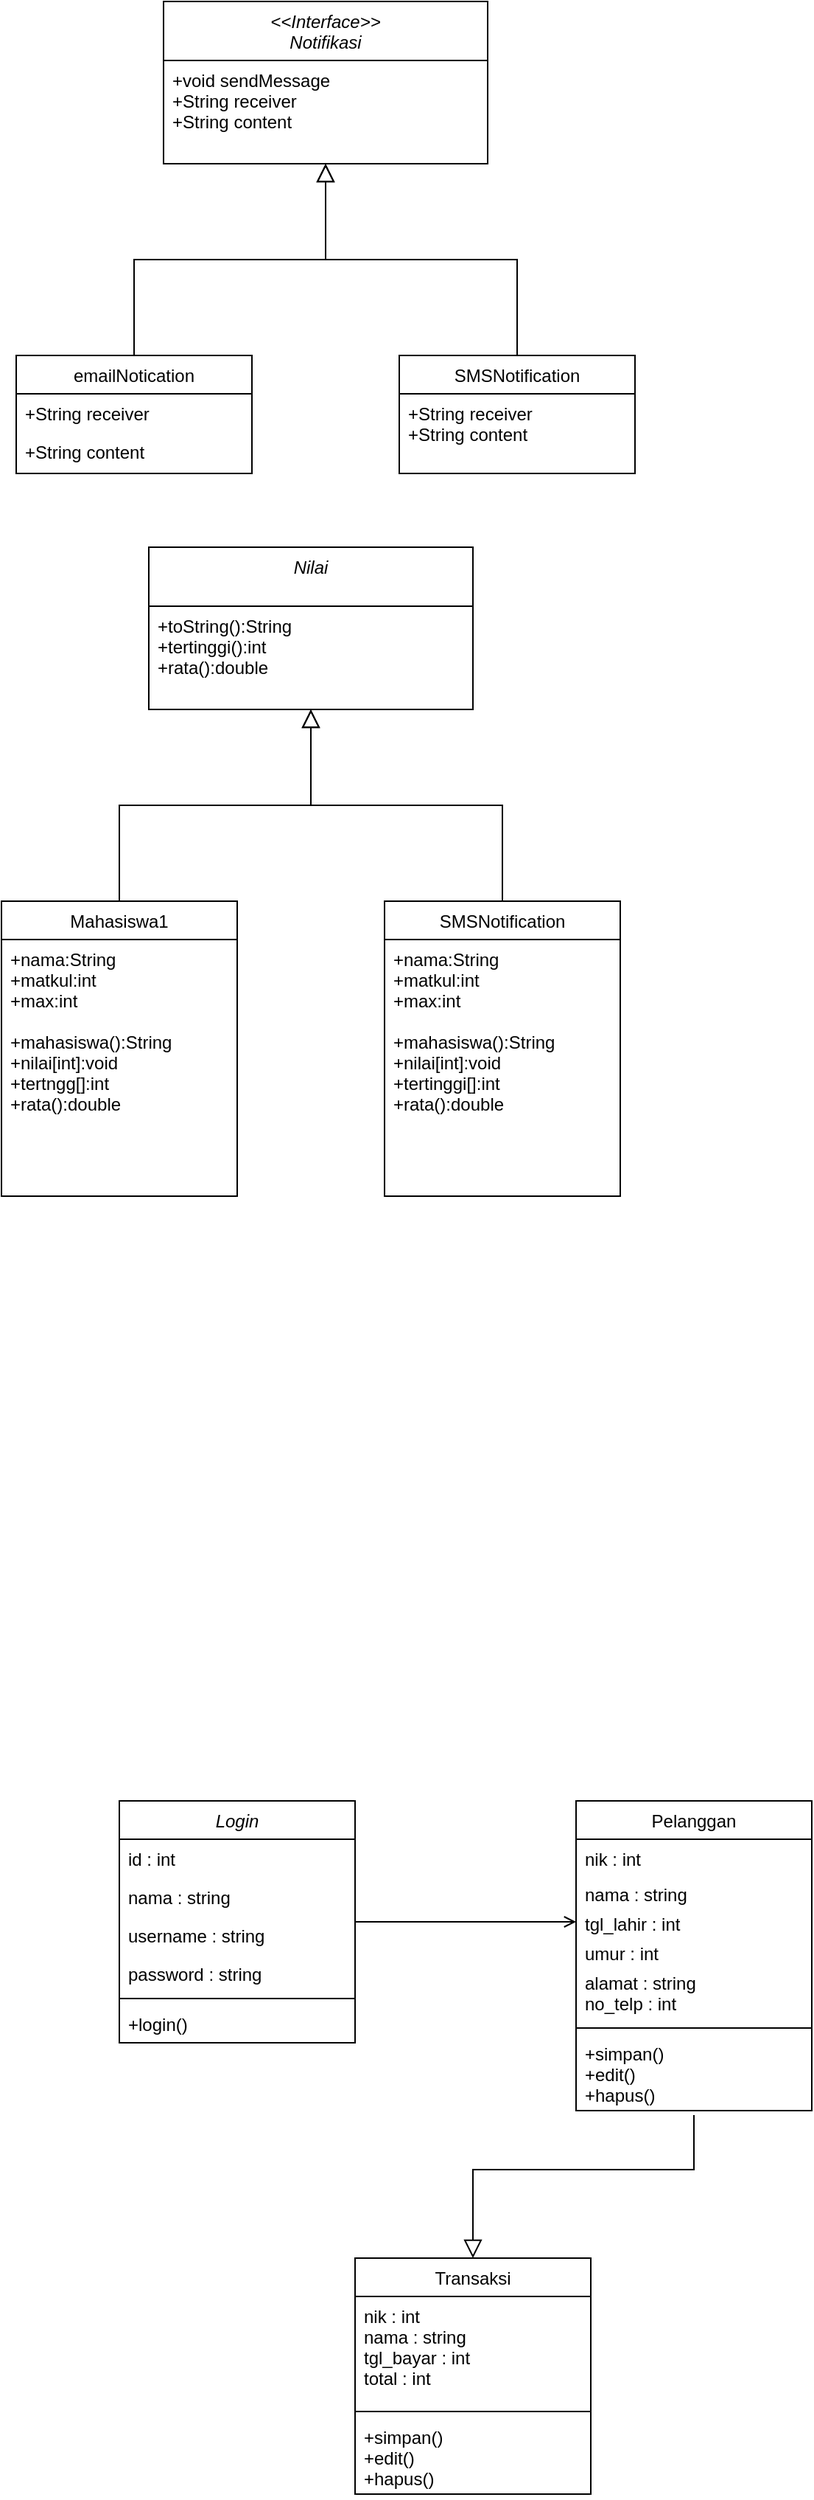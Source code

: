 <mxfile version="14.7.6" type="github">
  <diagram id="C5RBs43oDa-KdzZeNtuy" name="Page-1">
    <mxGraphModel dx="1217" dy="484" grid="1" gridSize="10" guides="1" tooltips="1" connect="1" arrows="1" fold="1" page="1" pageScale="1" pageWidth="827" pageHeight="1169" background="#ffffff" math="0" shadow="0">
      <root>
        <mxCell id="WIyWlLk6GJQsqaUBKTNV-0" />
        <mxCell id="WIyWlLk6GJQsqaUBKTNV-1" parent="WIyWlLk6GJQsqaUBKTNV-0" />
        <mxCell id="zkfFHV4jXpPFQw0GAbJ--0" value="&lt;&lt;Interface&gt;&gt;&#xa;Notifikasi" style="swimlane;fontStyle=2;align=center;verticalAlign=top;childLayout=stackLayout;horizontal=1;startSize=40;horizontalStack=0;resizeParent=1;resizeLast=0;collapsible=1;marginBottom=0;rounded=0;shadow=0;strokeWidth=1;" parent="WIyWlLk6GJQsqaUBKTNV-1" vertex="1">
          <mxGeometry x="220" y="120" width="220" height="110" as="geometry">
            <mxRectangle x="230" y="140" width="160" height="26" as="alternateBounds" />
          </mxGeometry>
        </mxCell>
        <mxCell id="zkfFHV4jXpPFQw0GAbJ--1" value="+void sendMessage&#xa;+String receiver&#xa;+String content" style="text;align=left;verticalAlign=top;spacingLeft=4;spacingRight=4;overflow=hidden;rotatable=0;points=[[0,0.5],[1,0.5]];portConstraint=eastwest;" parent="zkfFHV4jXpPFQw0GAbJ--0" vertex="1">
          <mxGeometry y="40" width="220" height="60" as="geometry" />
        </mxCell>
        <mxCell id="zkfFHV4jXpPFQw0GAbJ--6" value="emailNotication" style="swimlane;fontStyle=0;align=center;verticalAlign=top;childLayout=stackLayout;horizontal=1;startSize=26;horizontalStack=0;resizeParent=1;resizeLast=0;collapsible=1;marginBottom=0;rounded=0;shadow=0;strokeWidth=1;" parent="WIyWlLk6GJQsqaUBKTNV-1" vertex="1">
          <mxGeometry x="120" y="360" width="160" height="80" as="geometry">
            <mxRectangle x="130" y="380" width="160" height="26" as="alternateBounds" />
          </mxGeometry>
        </mxCell>
        <mxCell id="zkfFHV4jXpPFQw0GAbJ--7" value="+String receiver" style="text;align=left;verticalAlign=top;spacingLeft=4;spacingRight=4;overflow=hidden;rotatable=0;points=[[0,0.5],[1,0.5]];portConstraint=eastwest;" parent="zkfFHV4jXpPFQw0GAbJ--6" vertex="1">
          <mxGeometry y="26" width="160" height="26" as="geometry" />
        </mxCell>
        <mxCell id="zkfFHV4jXpPFQw0GAbJ--8" value="+String content" style="text;align=left;verticalAlign=top;spacingLeft=4;spacingRight=4;overflow=hidden;rotatable=0;points=[[0,0.5],[1,0.5]];portConstraint=eastwest;rounded=0;shadow=0;html=0;" parent="zkfFHV4jXpPFQw0GAbJ--6" vertex="1">
          <mxGeometry y="52" width="160" height="26" as="geometry" />
        </mxCell>
        <mxCell id="zkfFHV4jXpPFQw0GAbJ--12" value="" style="endArrow=block;endSize=10;endFill=0;shadow=0;strokeWidth=1;rounded=0;edgeStyle=elbowEdgeStyle;elbow=vertical;" parent="WIyWlLk6GJQsqaUBKTNV-1" source="zkfFHV4jXpPFQw0GAbJ--6" target="zkfFHV4jXpPFQw0GAbJ--0" edge="1">
          <mxGeometry width="160" relative="1" as="geometry">
            <mxPoint x="200" y="203" as="sourcePoint" />
            <mxPoint x="200" y="203" as="targetPoint" />
          </mxGeometry>
        </mxCell>
        <mxCell id="zkfFHV4jXpPFQw0GAbJ--13" value="SMSNotification" style="swimlane;fontStyle=0;align=center;verticalAlign=top;childLayout=stackLayout;horizontal=1;startSize=26;horizontalStack=0;resizeParent=1;resizeLast=0;collapsible=1;marginBottom=0;rounded=0;shadow=0;strokeWidth=1;" parent="WIyWlLk6GJQsqaUBKTNV-1" vertex="1">
          <mxGeometry x="380" y="360" width="160" height="80" as="geometry">
            <mxRectangle x="340" y="380" width="170" height="26" as="alternateBounds" />
          </mxGeometry>
        </mxCell>
        <mxCell id="zkfFHV4jXpPFQw0GAbJ--14" value="+String receiver&#xa;+String content&#xa;" style="text;align=left;verticalAlign=top;spacingLeft=4;spacingRight=4;overflow=hidden;rotatable=0;points=[[0,0.5],[1,0.5]];portConstraint=eastwest;" parent="zkfFHV4jXpPFQw0GAbJ--13" vertex="1">
          <mxGeometry y="26" width="160" height="54" as="geometry" />
        </mxCell>
        <mxCell id="zkfFHV4jXpPFQw0GAbJ--16" value="" style="endArrow=block;endSize=10;endFill=0;shadow=0;strokeWidth=1;rounded=0;edgeStyle=elbowEdgeStyle;elbow=vertical;" parent="WIyWlLk6GJQsqaUBKTNV-1" source="zkfFHV4jXpPFQw0GAbJ--13" target="zkfFHV4jXpPFQw0GAbJ--0" edge="1">
          <mxGeometry width="160" relative="1" as="geometry">
            <mxPoint x="210" y="373" as="sourcePoint" />
            <mxPoint x="310" y="271" as="targetPoint" />
          </mxGeometry>
        </mxCell>
        <mxCell id="A65Cg4MGlQSRs5PxN_I4-0" value="Nilai" style="swimlane;fontStyle=2;align=center;verticalAlign=top;childLayout=stackLayout;horizontal=1;startSize=40;horizontalStack=0;resizeParent=1;resizeLast=0;collapsible=1;marginBottom=0;rounded=0;shadow=0;strokeWidth=1;" parent="WIyWlLk6GJQsqaUBKTNV-1" vertex="1">
          <mxGeometry x="210" y="490" width="220" height="110" as="geometry">
            <mxRectangle x="230" y="140" width="160" height="26" as="alternateBounds" />
          </mxGeometry>
        </mxCell>
        <mxCell id="A65Cg4MGlQSRs5PxN_I4-1" value="+toString():String&#xa;+tertinggi():int&#xa;+rata():double" style="text;align=left;verticalAlign=top;spacingLeft=4;spacingRight=4;overflow=hidden;rotatable=0;points=[[0,0.5],[1,0.5]];portConstraint=eastwest;" parent="A65Cg4MGlQSRs5PxN_I4-0" vertex="1">
          <mxGeometry y="40" width="220" height="60" as="geometry" />
        </mxCell>
        <mxCell id="A65Cg4MGlQSRs5PxN_I4-2" value="Mahasiswa1" style="swimlane;fontStyle=0;align=center;verticalAlign=top;childLayout=stackLayout;horizontal=1;startSize=26;horizontalStack=0;resizeParent=1;resizeLast=0;collapsible=1;marginBottom=0;rounded=0;shadow=0;strokeWidth=1;" parent="WIyWlLk6GJQsqaUBKTNV-1" vertex="1">
          <mxGeometry x="110" y="730" width="160" height="200" as="geometry">
            <mxRectangle x="130" y="380" width="160" height="26" as="alternateBounds" />
          </mxGeometry>
        </mxCell>
        <mxCell id="A65Cg4MGlQSRs5PxN_I4-3" value="+nama:String&#xa;+matkul:int&#xa;+max:int&#xa;&#xa;+mahasiswa():String&#xa;+nilai[int]:void&#xa;+tertngg[]:int&#xa;+rata():double" style="text;align=left;verticalAlign=top;spacingLeft=4;spacingRight=4;overflow=hidden;rotatable=0;points=[[0,0.5],[1,0.5]];portConstraint=eastwest;" parent="A65Cg4MGlQSRs5PxN_I4-2" vertex="1">
          <mxGeometry y="26" width="160" height="144" as="geometry" />
        </mxCell>
        <mxCell id="A65Cg4MGlQSRs5PxN_I4-5" value="" style="endArrow=block;endSize=10;endFill=0;shadow=0;strokeWidth=1;rounded=0;edgeStyle=elbowEdgeStyle;elbow=vertical;" parent="WIyWlLk6GJQsqaUBKTNV-1" source="A65Cg4MGlQSRs5PxN_I4-2" target="A65Cg4MGlQSRs5PxN_I4-0" edge="1">
          <mxGeometry width="160" relative="1" as="geometry">
            <mxPoint x="190" y="573" as="sourcePoint" />
            <mxPoint x="190" y="573" as="targetPoint" />
          </mxGeometry>
        </mxCell>
        <mxCell id="A65Cg4MGlQSRs5PxN_I4-6" value="SMSNotification" style="swimlane;fontStyle=0;align=center;verticalAlign=top;childLayout=stackLayout;horizontal=1;startSize=26;horizontalStack=0;resizeParent=1;resizeLast=0;collapsible=1;marginBottom=0;rounded=0;shadow=0;strokeWidth=1;" parent="WIyWlLk6GJQsqaUBKTNV-1" vertex="1">
          <mxGeometry x="370" y="730" width="160" height="200" as="geometry">
            <mxRectangle x="340" y="380" width="170" height="26" as="alternateBounds" />
          </mxGeometry>
        </mxCell>
        <mxCell id="A65Cg4MGlQSRs5PxN_I4-7" value="+nama:String&#xa;+matkul:int&#xa;+max:int&#xa;&#xa;+mahasiswa():String&#xa;+nilai[int]:void&#xa;+tertinggi[]:int&#xa;+rata():double" style="text;align=left;verticalAlign=top;spacingLeft=4;spacingRight=4;overflow=hidden;rotatable=0;points=[[0,0.5],[1,0.5]];portConstraint=eastwest;" parent="A65Cg4MGlQSRs5PxN_I4-6" vertex="1">
          <mxGeometry y="26" width="160" height="174" as="geometry" />
        </mxCell>
        <mxCell id="A65Cg4MGlQSRs5PxN_I4-8" value="" style="endArrow=block;endSize=10;endFill=0;shadow=0;strokeWidth=1;rounded=0;edgeStyle=elbowEdgeStyle;elbow=vertical;" parent="WIyWlLk6GJQsqaUBKTNV-1" source="A65Cg4MGlQSRs5PxN_I4-6" target="A65Cg4MGlQSRs5PxN_I4-0" edge="1">
          <mxGeometry width="160" relative="1" as="geometry">
            <mxPoint x="200" y="743" as="sourcePoint" />
            <mxPoint x="300" y="641" as="targetPoint" />
          </mxGeometry>
        </mxCell>
        <mxCell id="wCT5AZAxoWN_kYEEsqGL-0" value="Login" style="swimlane;fontStyle=2;align=center;verticalAlign=top;childLayout=stackLayout;horizontal=1;startSize=26;horizontalStack=0;resizeParent=1;resizeLast=0;collapsible=1;marginBottom=0;rounded=0;shadow=0;strokeWidth=1;" vertex="1" parent="WIyWlLk6GJQsqaUBKTNV-1">
          <mxGeometry x="190" y="1340" width="160" height="164" as="geometry">
            <mxRectangle x="230" y="140" width="160" height="26" as="alternateBounds" />
          </mxGeometry>
        </mxCell>
        <mxCell id="wCT5AZAxoWN_kYEEsqGL-1" value="id : int" style="text;align=left;verticalAlign=top;spacingLeft=4;spacingRight=4;overflow=hidden;rotatable=0;points=[[0,0.5],[1,0.5]];portConstraint=eastwest;" vertex="1" parent="wCT5AZAxoWN_kYEEsqGL-0">
          <mxGeometry y="26" width="160" height="26" as="geometry" />
        </mxCell>
        <mxCell id="wCT5AZAxoWN_kYEEsqGL-2" value="nama : string" style="text;align=left;verticalAlign=top;spacingLeft=4;spacingRight=4;overflow=hidden;rotatable=0;points=[[0,0.5],[1,0.5]];portConstraint=eastwest;rounded=0;shadow=0;html=0;" vertex="1" parent="wCT5AZAxoWN_kYEEsqGL-0">
          <mxGeometry y="52" width="160" height="26" as="geometry" />
        </mxCell>
        <mxCell id="wCT5AZAxoWN_kYEEsqGL-30" value="username : string" style="text;align=left;verticalAlign=top;spacingLeft=4;spacingRight=4;overflow=hidden;rotatable=0;points=[[0,0.5],[1,0.5]];portConstraint=eastwest;rounded=0;shadow=0;html=0;" vertex="1" parent="wCT5AZAxoWN_kYEEsqGL-0">
          <mxGeometry y="78" width="160" height="26" as="geometry" />
        </mxCell>
        <mxCell id="wCT5AZAxoWN_kYEEsqGL-3" value="password : string" style="text;align=left;verticalAlign=top;spacingLeft=4;spacingRight=4;overflow=hidden;rotatable=0;points=[[0,0.5],[1,0.5]];portConstraint=eastwest;rounded=0;shadow=0;html=0;" vertex="1" parent="wCT5AZAxoWN_kYEEsqGL-0">
          <mxGeometry y="104" width="160" height="26" as="geometry" />
        </mxCell>
        <mxCell id="wCT5AZAxoWN_kYEEsqGL-4" value="" style="line;html=1;strokeWidth=1;align=left;verticalAlign=middle;spacingTop=-1;spacingLeft=3;spacingRight=3;rotatable=0;labelPosition=right;points=[];portConstraint=eastwest;" vertex="1" parent="wCT5AZAxoWN_kYEEsqGL-0">
          <mxGeometry y="130" width="160" height="8" as="geometry" />
        </mxCell>
        <mxCell id="wCT5AZAxoWN_kYEEsqGL-5" value="+login()" style="text;align=left;verticalAlign=top;spacingLeft=4;spacingRight=4;overflow=hidden;rotatable=0;points=[[0,0.5],[1,0.5]];portConstraint=eastwest;" vertex="1" parent="wCT5AZAxoWN_kYEEsqGL-0">
          <mxGeometry y="138" width="160" height="26" as="geometry" />
        </mxCell>
        <mxCell id="wCT5AZAxoWN_kYEEsqGL-6" value="Transaksi" style="swimlane;fontStyle=0;align=center;verticalAlign=top;childLayout=stackLayout;horizontal=1;startSize=26;horizontalStack=0;resizeParent=1;resizeLast=0;collapsible=1;marginBottom=0;rounded=0;shadow=0;strokeWidth=1;" vertex="1" parent="WIyWlLk6GJQsqaUBKTNV-1">
          <mxGeometry x="350" y="1650" width="160" height="160" as="geometry">
            <mxRectangle x="130" y="380" width="160" height="26" as="alternateBounds" />
          </mxGeometry>
        </mxCell>
        <mxCell id="wCT5AZAxoWN_kYEEsqGL-7" value="nik : int&#xa;nama : string&#xa;tgl_bayar : int&#xa;total : int&#xa;" style="text;align=left;verticalAlign=top;spacingLeft=4;spacingRight=4;overflow=hidden;rotatable=0;points=[[0,0.5],[1,0.5]];portConstraint=eastwest;" vertex="1" parent="wCT5AZAxoWN_kYEEsqGL-6">
          <mxGeometry y="26" width="160" height="74" as="geometry" />
        </mxCell>
        <mxCell id="wCT5AZAxoWN_kYEEsqGL-9" value="" style="line;html=1;strokeWidth=1;align=left;verticalAlign=middle;spacingTop=-1;spacingLeft=3;spacingRight=3;rotatable=0;labelPosition=right;points=[];portConstraint=eastwest;" vertex="1" parent="wCT5AZAxoWN_kYEEsqGL-6">
          <mxGeometry y="100" width="160" height="8" as="geometry" />
        </mxCell>
        <mxCell id="wCT5AZAxoWN_kYEEsqGL-11" value="+simpan()&#xa;+edit()&#xa;+hapus()" style="text;align=left;verticalAlign=top;spacingLeft=4;spacingRight=4;overflow=hidden;rotatable=0;points=[[0,0.5],[1,0.5]];portConstraint=eastwest;" vertex="1" parent="wCT5AZAxoWN_kYEEsqGL-6">
          <mxGeometry y="108" width="160" height="52" as="geometry" />
        </mxCell>
        <mxCell id="wCT5AZAxoWN_kYEEsqGL-12" value="" style="endArrow=block;endSize=10;endFill=0;shadow=0;strokeWidth=1;rounded=0;edgeStyle=elbowEdgeStyle;elbow=vertical;entryX=0.5;entryY=0;entryDx=0;entryDy=0;" edge="1" parent="WIyWlLk6GJQsqaUBKTNV-1" target="wCT5AZAxoWN_kYEEsqGL-6">
          <mxGeometry width="160" relative="1" as="geometry">
            <mxPoint x="580" y="1553" as="sourcePoint" />
            <mxPoint x="170" y="1423" as="targetPoint" />
            <Array as="points">
              <mxPoint x="510" y="1590" />
            </Array>
          </mxGeometry>
        </mxCell>
        <mxCell id="wCT5AZAxoWN_kYEEsqGL-17" value="Pelanggan" style="swimlane;fontStyle=0;align=center;verticalAlign=top;childLayout=stackLayout;horizontal=1;startSize=26;horizontalStack=0;resizeParent=1;resizeLast=0;collapsible=1;marginBottom=0;rounded=0;shadow=0;strokeWidth=1;" vertex="1" parent="WIyWlLk6GJQsqaUBKTNV-1">
          <mxGeometry x="500" y="1340" width="160" height="210" as="geometry">
            <mxRectangle x="500" y="1340" width="160" height="26" as="alternateBounds" />
          </mxGeometry>
        </mxCell>
        <mxCell id="wCT5AZAxoWN_kYEEsqGL-18" value="nik : int" style="text;align=left;verticalAlign=top;spacingLeft=4;spacingRight=4;overflow=hidden;rotatable=0;points=[[0,0.5],[1,0.5]];portConstraint=eastwest;" vertex="1" parent="wCT5AZAxoWN_kYEEsqGL-17">
          <mxGeometry y="26" width="160" height="24" as="geometry" />
        </mxCell>
        <mxCell id="wCT5AZAxoWN_kYEEsqGL-19" value="nama : string" style="text;align=left;verticalAlign=top;spacingLeft=4;spacingRight=4;overflow=hidden;rotatable=0;points=[[0,0.5],[1,0.5]];portConstraint=eastwest;rounded=0;shadow=0;html=0;" vertex="1" parent="wCT5AZAxoWN_kYEEsqGL-17">
          <mxGeometry y="50" width="160" height="20" as="geometry" />
        </mxCell>
        <mxCell id="wCT5AZAxoWN_kYEEsqGL-20" value="tgl_lahir : int" style="text;align=left;verticalAlign=top;spacingLeft=4;spacingRight=4;overflow=hidden;rotatable=0;points=[[0,0.5],[1,0.5]];portConstraint=eastwest;rounded=0;shadow=0;html=0;" vertex="1" parent="wCT5AZAxoWN_kYEEsqGL-17">
          <mxGeometry y="70" width="160" height="20" as="geometry" />
        </mxCell>
        <mxCell id="wCT5AZAxoWN_kYEEsqGL-21" value="umur : int" style="text;align=left;verticalAlign=top;spacingLeft=4;spacingRight=4;overflow=hidden;rotatable=0;points=[[0,0.5],[1,0.5]];portConstraint=eastwest;rounded=0;shadow=0;html=0;" vertex="1" parent="wCT5AZAxoWN_kYEEsqGL-17">
          <mxGeometry y="90" width="160" height="20" as="geometry" />
        </mxCell>
        <mxCell id="wCT5AZAxoWN_kYEEsqGL-22" value="alamat : string&#xa;no_telp : int" style="text;align=left;verticalAlign=top;spacingLeft=4;spacingRight=4;overflow=hidden;rotatable=0;points=[[0,0.5],[1,0.5]];portConstraint=eastwest;rounded=0;shadow=0;html=0;" vertex="1" parent="wCT5AZAxoWN_kYEEsqGL-17">
          <mxGeometry y="110" width="160" height="40" as="geometry" />
        </mxCell>
        <mxCell id="wCT5AZAxoWN_kYEEsqGL-23" value="" style="line;html=1;strokeWidth=1;align=left;verticalAlign=middle;spacingTop=-1;spacingLeft=3;spacingRight=3;rotatable=0;labelPosition=right;points=[];portConstraint=eastwest;" vertex="1" parent="wCT5AZAxoWN_kYEEsqGL-17">
          <mxGeometry y="150" width="160" height="8" as="geometry" />
        </mxCell>
        <mxCell id="wCT5AZAxoWN_kYEEsqGL-24" value="+simpan()&#xa;+edit()&#xa;+hapus()" style="text;align=left;verticalAlign=top;spacingLeft=4;spacingRight=4;overflow=hidden;rotatable=0;points=[[0,0.5],[1,0.5]];portConstraint=eastwest;" vertex="1" parent="wCT5AZAxoWN_kYEEsqGL-17">
          <mxGeometry y="158" width="160" height="52" as="geometry" />
        </mxCell>
        <mxCell id="wCT5AZAxoWN_kYEEsqGL-26" value="" style="endArrow=open;shadow=0;strokeWidth=1;rounded=0;endFill=1;edgeStyle=elbowEdgeStyle;elbow=vertical;" edge="1" parent="WIyWlLk6GJQsqaUBKTNV-1" source="wCT5AZAxoWN_kYEEsqGL-0" target="wCT5AZAxoWN_kYEEsqGL-17">
          <mxGeometry x="0.5" y="41" relative="1" as="geometry">
            <mxPoint x="350" y="1412" as="sourcePoint" />
            <mxPoint x="510" y="1412" as="targetPoint" />
            <mxPoint x="-40" y="32" as="offset" />
          </mxGeometry>
        </mxCell>
      </root>
    </mxGraphModel>
  </diagram>
</mxfile>
